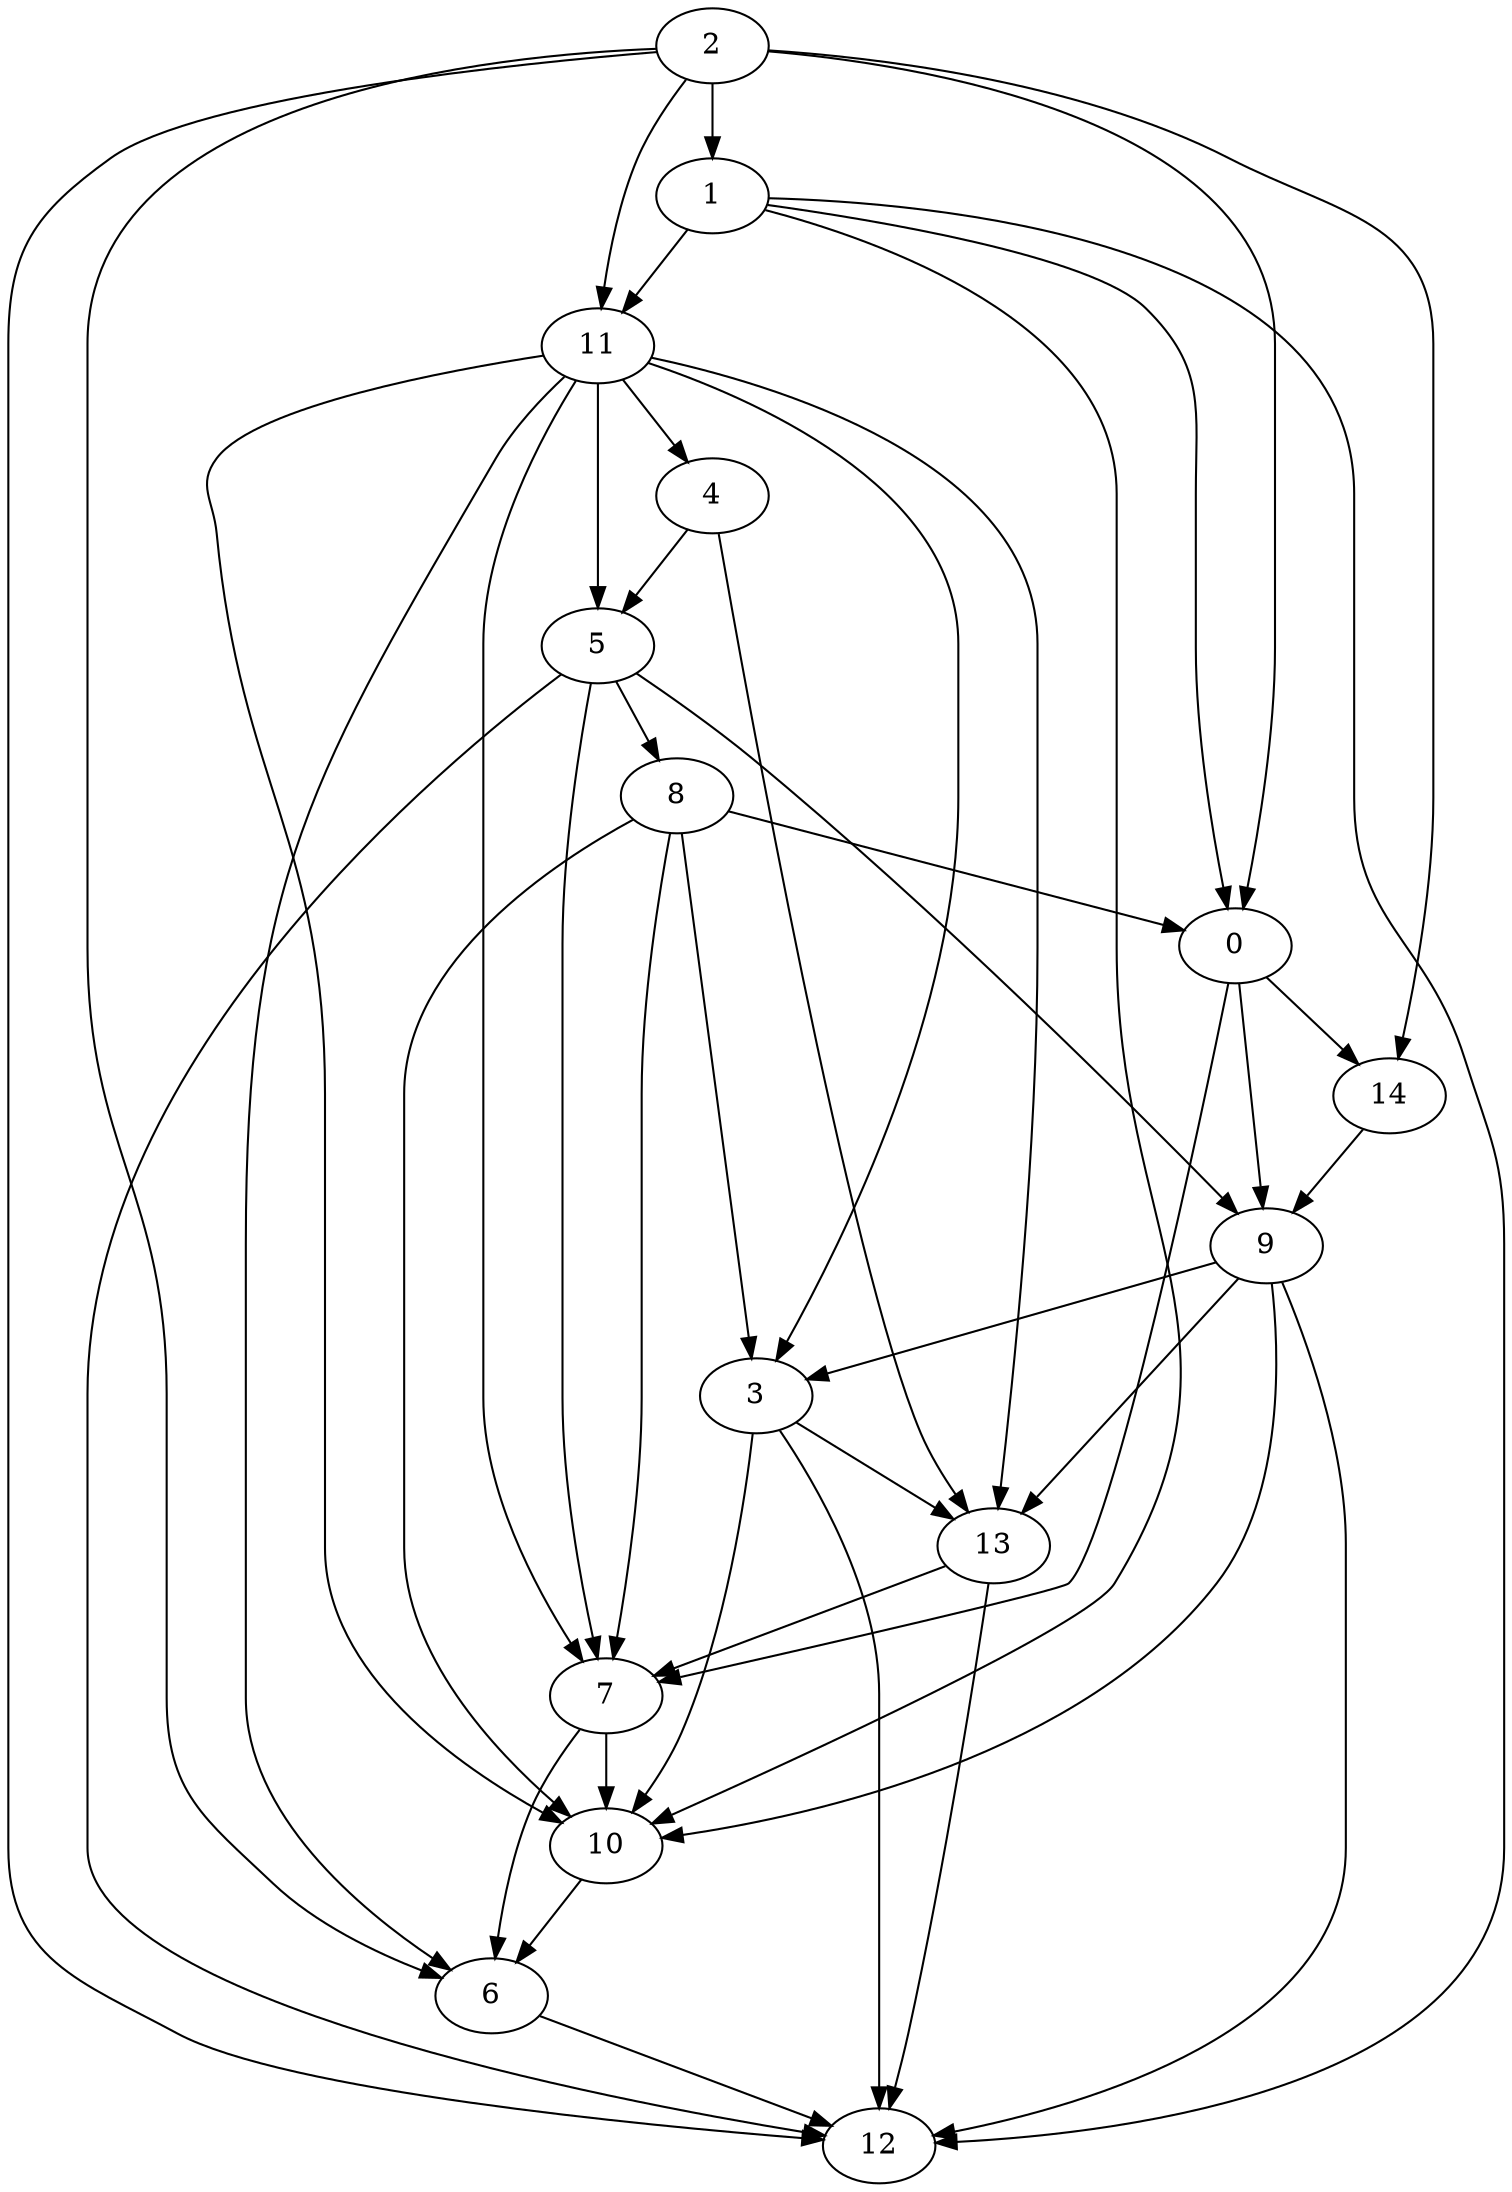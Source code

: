 strict digraph {
0;
1;
2;
3;
4;
5;
6;
7;
8;
9;
10;
11;
12;
13;
14;
0 -> 14 [weight=4];
0 -> 9 [weight=4];
0 -> 7 [weight=2];
1 -> 11 [weight=6];
1 -> 12 [weight=3];
1 -> 0 [weight=4];
1 -> 10 [weight=4];
2 -> 1 [weight=7];
2 -> 0 [weight=4];
2 -> 14 [weight=5];
2 -> 12 [weight=6];
2 -> 11 [weight=4];
2 -> 6 [weight=5];
3 -> 13 [weight=5];
3 -> 10 [weight=6];
3 -> 12 [weight=8];
4 -> 5 [weight=4];
4 -> 13 [weight=6];
5 -> 8 [weight=1];
5 -> 7 [weight=10];
5 -> 12 [weight=4];
5 -> 9 [weight=7];
6 -> 12 [weight=7];
7 -> 10 [weight=9];
7 -> 6 [weight=10];
8 -> 0 [weight=6];
8 -> 10 [weight=6];
8 -> 7 [weight=7];
8 -> 3 [weight=3];
9 -> 3 [weight=4];
9 -> 12 [weight=9];
9 -> 10 [weight=6];
9 -> 13 [weight=6];
10 -> 6 [weight=2];
11 -> 4 [weight=4];
11 -> 5 [weight=10];
11 -> 3 [weight=6];
11 -> 13 [weight=1];
11 -> 7 [weight=2];
11 -> 6 [weight=9];
11 -> 10 [weight=7];
13 -> 7 [weight=10];
13 -> 12 [weight=6];
14 -> 9 [weight=2];
}
